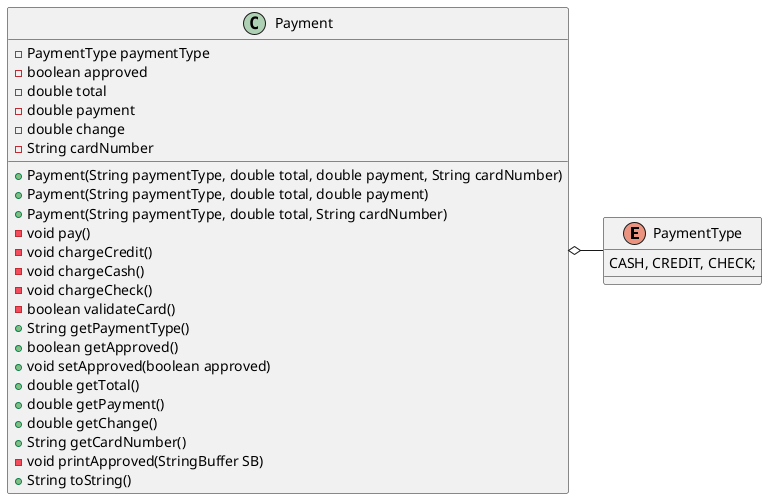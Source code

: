 @startuml payment
enum PaymentType {
    CASH, CREDIT, CHECK;
}

class Payment {
    - PaymentType paymentType
    - boolean approved
    - double total
    - double payment
    - double change
    - String cardNumber
    + Payment(String paymentType, double total, double payment, String cardNumber)
    + Payment(String paymentType, double total, double payment)
    + Payment(String paymentType, double total, String cardNumber)
    - void pay()
    - void chargeCredit()
    - void chargeCash()
    - void chargeCheck()
    - boolean validateCard()
    + String getPaymentType()
    + boolean getApproved()
    + void setApproved(boolean approved)
    + double getTotal()
    + double getPayment()
    + double getChange()
    + String getCardNumber()
    - void printApproved(StringBuffer SB)
    + String toString()
}

Payment o- PaymentType
@enduml
